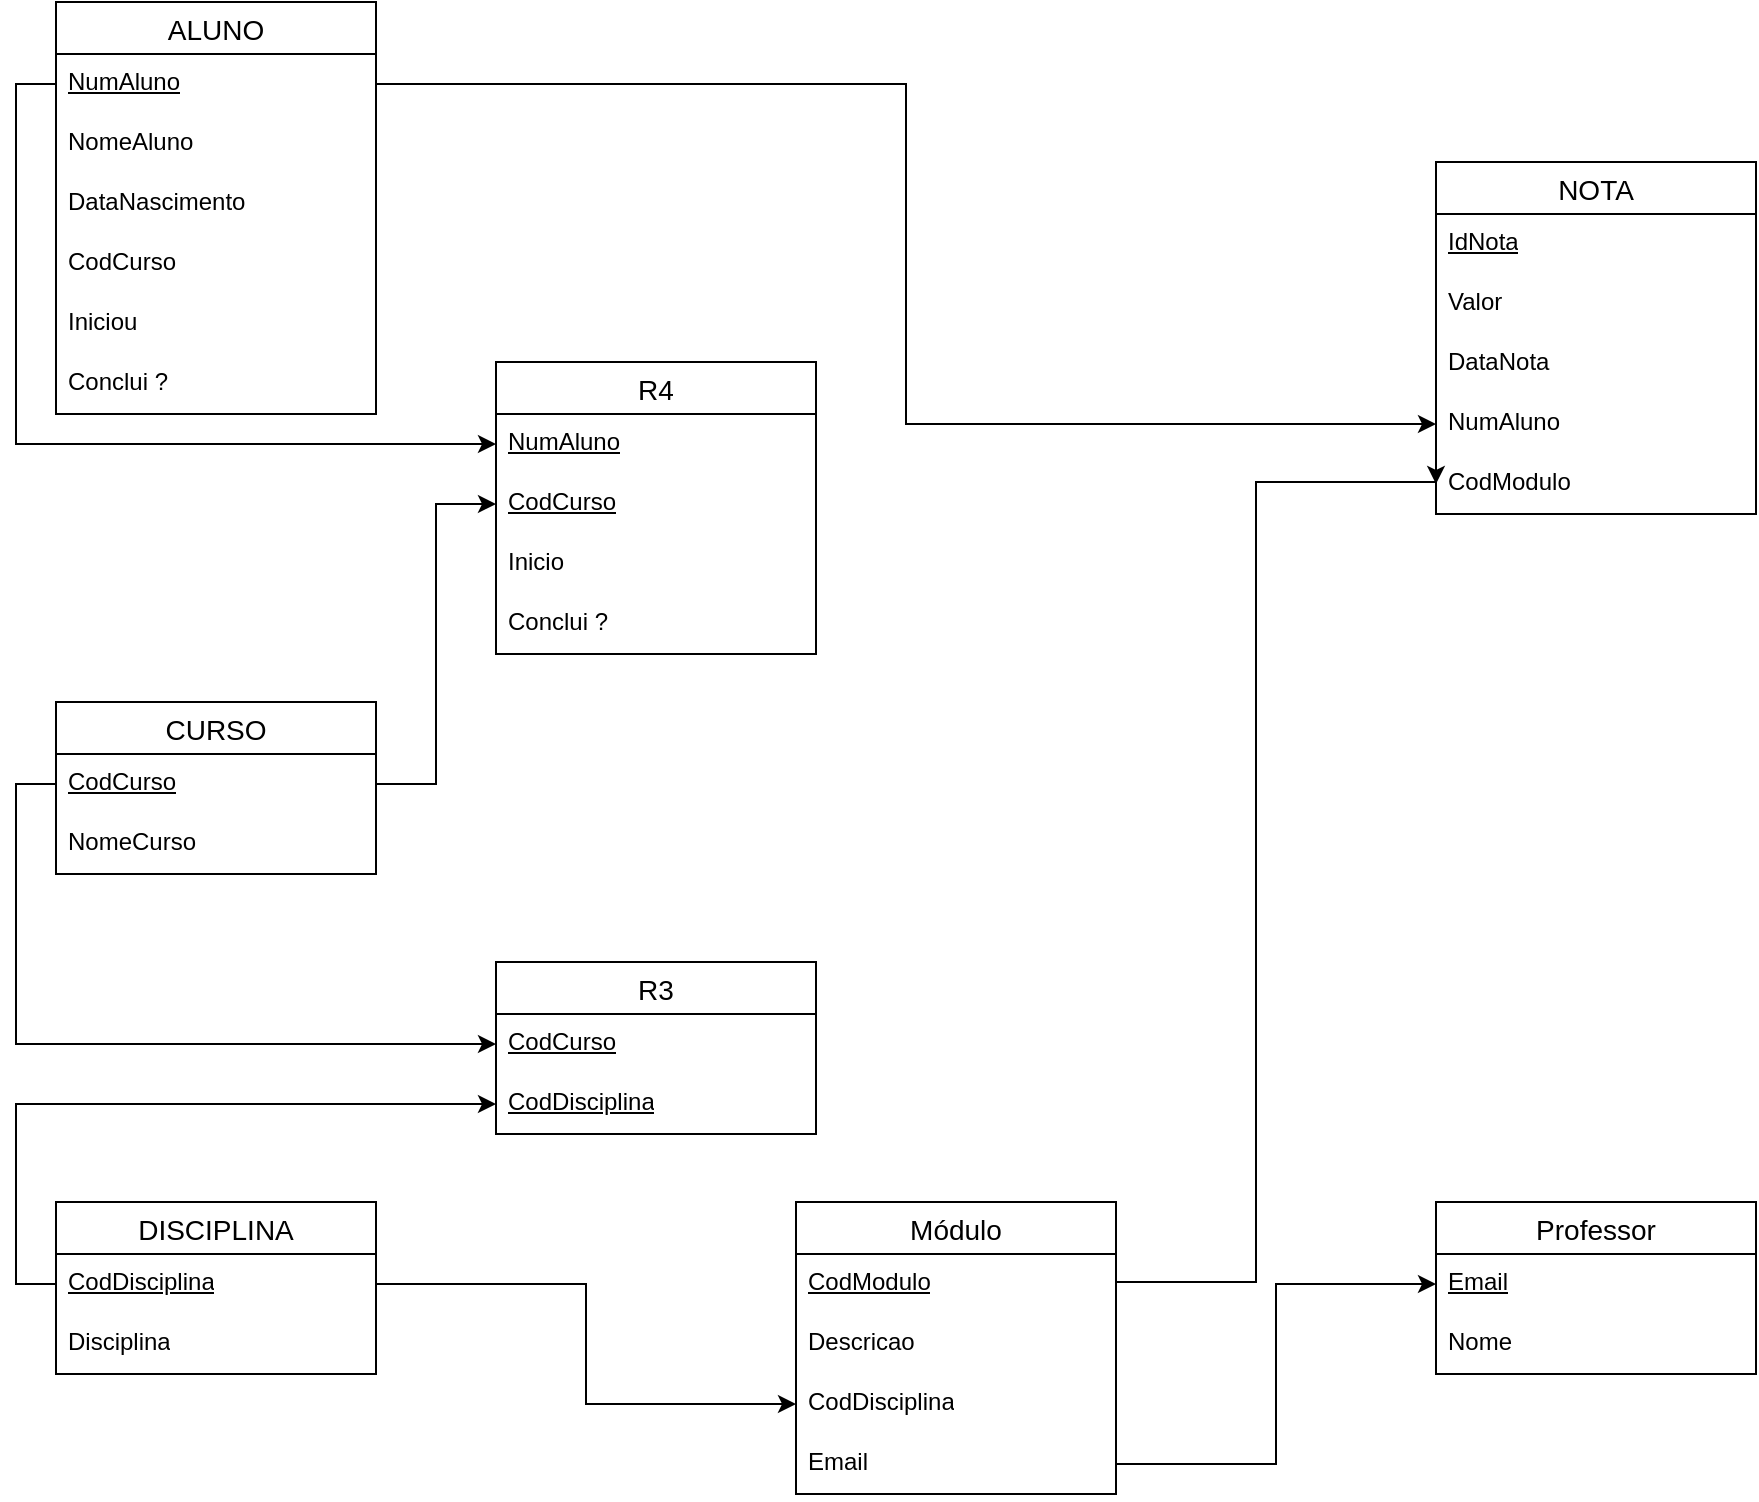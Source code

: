 <mxfile version="28.2.7">
  <diagram name="Página-1" id="A6n5JDDYzOPnxegpFU5k">
    <mxGraphModel dx="1395" dy="888" grid="1" gridSize="10" guides="1" tooltips="1" connect="1" arrows="1" fold="1" page="1" pageScale="1" pageWidth="1654" pageHeight="2336" math="0" shadow="0">
      <root>
        <mxCell id="0" />
        <mxCell id="1" parent="0" />
        <mxCell id="0zHKfu0G6Xp3d1IrbirY-1" value="ALUNO" style="swimlane;fontStyle=0;childLayout=stackLayout;horizontal=1;startSize=26;horizontalStack=0;resizeParent=1;resizeParentMax=0;resizeLast=0;collapsible=1;marginBottom=0;align=center;fontSize=14;" parent="1" vertex="1">
          <mxGeometry x="130" y="30" width="160" height="206" as="geometry" />
        </mxCell>
        <mxCell id="0zHKfu0G6Xp3d1IrbirY-2" value="NumAluno" style="text;strokeColor=none;fillColor=none;spacingLeft=4;spacingRight=4;overflow=hidden;rotatable=0;points=[[0,0.5],[1,0.5]];portConstraint=eastwest;fontSize=12;whiteSpace=wrap;html=1;fontStyle=4" parent="0zHKfu0G6Xp3d1IrbirY-1" vertex="1">
          <mxGeometry y="26" width="160" height="30" as="geometry" />
        </mxCell>
        <mxCell id="0zHKfu0G6Xp3d1IrbirY-3" value="NomeAluno" style="text;strokeColor=none;fillColor=none;spacingLeft=4;spacingRight=4;overflow=hidden;rotatable=0;points=[[0,0.5],[1,0.5]];portConstraint=eastwest;fontSize=12;whiteSpace=wrap;html=1;" parent="0zHKfu0G6Xp3d1IrbirY-1" vertex="1">
          <mxGeometry y="56" width="160" height="30" as="geometry" />
        </mxCell>
        <mxCell id="0zHKfu0G6Xp3d1IrbirY-4" value="DataNascimento" style="text;strokeColor=none;fillColor=none;spacingLeft=4;spacingRight=4;overflow=hidden;rotatable=0;points=[[0,0.5],[1,0.5]];portConstraint=eastwest;fontSize=12;whiteSpace=wrap;html=1;" parent="0zHKfu0G6Xp3d1IrbirY-1" vertex="1">
          <mxGeometry y="86" width="160" height="30" as="geometry" />
        </mxCell>
        <mxCell id="vv0un3q1VHPZtNf84p3d-5" value="CodCurso" style="text;strokeColor=none;fillColor=none;spacingLeft=4;spacingRight=4;overflow=hidden;rotatable=0;points=[[0,0.5],[1,0.5]];portConstraint=eastwest;fontSize=12;whiteSpace=wrap;html=1;" parent="0zHKfu0G6Xp3d1IrbirY-1" vertex="1">
          <mxGeometry y="116" width="160" height="30" as="geometry" />
        </mxCell>
        <mxCell id="vv0un3q1VHPZtNf84p3d-6" value="Iniciou" style="text;strokeColor=none;fillColor=none;spacingLeft=4;spacingRight=4;overflow=hidden;rotatable=0;points=[[0,0.5],[1,0.5]];portConstraint=eastwest;fontSize=12;whiteSpace=wrap;html=1;" parent="0zHKfu0G6Xp3d1IrbirY-1" vertex="1">
          <mxGeometry y="146" width="160" height="30" as="geometry" />
        </mxCell>
        <mxCell id="vv0un3q1VHPZtNf84p3d-7" value="Conclui ?" style="text;strokeColor=none;fillColor=none;spacingLeft=4;spacingRight=4;overflow=hidden;rotatable=0;points=[[0,0.5],[1,0.5]];portConstraint=eastwest;fontSize=12;whiteSpace=wrap;html=1;" parent="0zHKfu0G6Xp3d1IrbirY-1" vertex="1">
          <mxGeometry y="176" width="160" height="30" as="geometry" />
        </mxCell>
        <mxCell id="0zHKfu0G6Xp3d1IrbirY-5" value="NOTA" style="swimlane;fontStyle=0;childLayout=stackLayout;horizontal=1;startSize=26;horizontalStack=0;resizeParent=1;resizeParentMax=0;resizeLast=0;collapsible=1;marginBottom=0;align=center;fontSize=14;" parent="1" vertex="1">
          <mxGeometry x="820" y="110" width="160" height="176" as="geometry" />
        </mxCell>
        <mxCell id="vv0un3q1VHPZtNf84p3d-3" value="IdNota" style="text;strokeColor=none;fillColor=none;spacingLeft=4;spacingRight=4;overflow=hidden;rotatable=0;points=[[0,0.5],[1,0.5]];portConstraint=eastwest;fontSize=12;whiteSpace=wrap;html=1;fontStyle=4" parent="0zHKfu0G6Xp3d1IrbirY-5" vertex="1">
          <mxGeometry y="26" width="160" height="30" as="geometry" />
        </mxCell>
        <mxCell id="0zHKfu0G6Xp3d1IrbirY-6" value="Valor" style="text;strokeColor=none;fillColor=none;spacingLeft=4;spacingRight=4;overflow=hidden;rotatable=0;points=[[0,0.5],[1,0.5]];portConstraint=eastwest;fontSize=12;whiteSpace=wrap;html=1;" parent="0zHKfu0G6Xp3d1IrbirY-5" vertex="1">
          <mxGeometry y="56" width="160" height="30" as="geometry" />
        </mxCell>
        <mxCell id="0zHKfu0G6Xp3d1IrbirY-7" value="DataNota" style="text;strokeColor=none;fillColor=none;spacingLeft=4;spacingRight=4;overflow=hidden;rotatable=0;points=[[0,0.5],[1,0.5]];portConstraint=eastwest;fontSize=12;whiteSpace=wrap;html=1;" parent="0zHKfu0G6Xp3d1IrbirY-5" vertex="1">
          <mxGeometry y="86" width="160" height="30" as="geometry" />
        </mxCell>
        <mxCell id="0zHKfu0G6Xp3d1IrbirY-8" value="NumAluno" style="text;strokeColor=none;fillColor=none;spacingLeft=4;spacingRight=4;overflow=hidden;rotatable=0;points=[[0,0.5],[1,0.5]];portConstraint=eastwest;fontSize=12;whiteSpace=wrap;html=1;" parent="0zHKfu0G6Xp3d1IrbirY-5" vertex="1">
          <mxGeometry y="116" width="160" height="30" as="geometry" />
        </mxCell>
        <mxCell id="0zHKfu0G6Xp3d1IrbirY-9" value="CodModulo" style="text;strokeColor=none;fillColor=none;spacingLeft=4;spacingRight=4;overflow=hidden;rotatable=0;points=[[0,0.5],[1,0.5]];portConstraint=eastwest;fontSize=12;whiteSpace=wrap;html=1;" parent="0zHKfu0G6Xp3d1IrbirY-5" vertex="1">
          <mxGeometry y="146" width="160" height="30" as="geometry" />
        </mxCell>
        <mxCell id="0zHKfu0G6Xp3d1IrbirY-10" style="edgeStyle=orthogonalEdgeStyle;rounded=0;orthogonalLoop=1;jettySize=auto;html=1;exitX=1;exitY=0.5;exitDx=0;exitDy=0;entryX=0;entryY=0.5;entryDx=0;entryDy=0;" parent="1" source="0zHKfu0G6Xp3d1IrbirY-12" target="0zHKfu0G6Xp3d1IrbirY-9" edge="1">
          <mxGeometry relative="1" as="geometry">
            <Array as="points">
              <mxPoint x="660" y="670" />
              <mxPoint x="730" y="670" />
              <mxPoint x="730" y="270" />
            </Array>
          </mxGeometry>
        </mxCell>
        <mxCell id="0zHKfu0G6Xp3d1IrbirY-11" value="Módulo" style="swimlane;fontStyle=0;childLayout=stackLayout;horizontal=1;startSize=26;horizontalStack=0;resizeParent=1;resizeParentMax=0;resizeLast=0;collapsible=1;marginBottom=0;align=center;fontSize=14;" parent="1" vertex="1">
          <mxGeometry x="500" y="630" width="160" height="146" as="geometry" />
        </mxCell>
        <mxCell id="0zHKfu0G6Xp3d1IrbirY-12" value="CodModulo" style="text;strokeColor=none;fillColor=none;spacingLeft=4;spacingRight=4;overflow=hidden;rotatable=0;points=[[0,0.5],[1,0.5]];portConstraint=eastwest;fontSize=12;whiteSpace=wrap;html=1;fontStyle=4" parent="0zHKfu0G6Xp3d1IrbirY-11" vertex="1">
          <mxGeometry y="26" width="160" height="30" as="geometry" />
        </mxCell>
        <mxCell id="0zHKfu0G6Xp3d1IrbirY-13" value="Descricao" style="text;strokeColor=none;fillColor=none;spacingLeft=4;spacingRight=4;overflow=hidden;rotatable=0;points=[[0,0.5],[1,0.5]];portConstraint=eastwest;fontSize=12;whiteSpace=wrap;html=1;" parent="0zHKfu0G6Xp3d1IrbirY-11" vertex="1">
          <mxGeometry y="56" width="160" height="30" as="geometry" />
        </mxCell>
        <mxCell id="vv0un3q1VHPZtNf84p3d-1" value="CodDisciplina" style="text;strokeColor=none;fillColor=none;spacingLeft=4;spacingRight=4;overflow=hidden;rotatable=0;points=[[0,0.5],[1,0.5]];portConstraint=eastwest;fontSize=12;whiteSpace=wrap;html=1;" parent="0zHKfu0G6Xp3d1IrbirY-11" vertex="1">
          <mxGeometry y="86" width="160" height="30" as="geometry" />
        </mxCell>
        <mxCell id="vv0un3q1VHPZtNf84p3d-4" value="Email" style="text;strokeColor=none;fillColor=none;spacingLeft=4;spacingRight=4;overflow=hidden;rotatable=0;points=[[0,0.5],[1,0.5]];portConstraint=eastwest;fontSize=12;whiteSpace=wrap;html=1;" parent="0zHKfu0G6Xp3d1IrbirY-11" vertex="1">
          <mxGeometry y="116" width="160" height="30" as="geometry" />
        </mxCell>
        <mxCell id="0zHKfu0G6Xp3d1IrbirY-14" value="Professor" style="swimlane;fontStyle=0;childLayout=stackLayout;horizontal=1;startSize=26;horizontalStack=0;resizeParent=1;resizeParentMax=0;resizeLast=0;collapsible=1;marginBottom=0;align=center;fontSize=14;" parent="1" vertex="1">
          <mxGeometry x="820" y="630" width="160" height="86" as="geometry" />
        </mxCell>
        <mxCell id="0zHKfu0G6Xp3d1IrbirY-15" value="Email" style="text;strokeColor=none;fillColor=none;spacingLeft=4;spacingRight=4;overflow=hidden;rotatable=0;points=[[0,0.5],[1,0.5]];portConstraint=eastwest;fontSize=12;whiteSpace=wrap;html=1;fontStyle=4" parent="0zHKfu0G6Xp3d1IrbirY-14" vertex="1">
          <mxGeometry y="26" width="160" height="30" as="geometry" />
        </mxCell>
        <mxCell id="0zHKfu0G6Xp3d1IrbirY-16" value="Nome" style="text;strokeColor=none;fillColor=none;spacingLeft=4;spacingRight=4;overflow=hidden;rotatable=0;points=[[0,0.5],[1,0.5]];portConstraint=eastwest;fontSize=12;whiteSpace=wrap;html=1;" parent="0zHKfu0G6Xp3d1IrbirY-14" vertex="1">
          <mxGeometry y="56" width="160" height="30" as="geometry" />
        </mxCell>
        <mxCell id="0zHKfu0G6Xp3d1IrbirY-17" value="DISCIPLINA" style="swimlane;fontStyle=0;childLayout=stackLayout;horizontal=1;startSize=26;horizontalStack=0;resizeParent=1;resizeParentMax=0;resizeLast=0;collapsible=1;marginBottom=0;align=center;fontSize=14;" parent="1" vertex="1">
          <mxGeometry x="130" y="630" width="160" height="86" as="geometry" />
        </mxCell>
        <mxCell id="0zHKfu0G6Xp3d1IrbirY-18" value="CodDisciplina" style="text;strokeColor=none;fillColor=none;spacingLeft=4;spacingRight=4;overflow=hidden;rotatable=0;points=[[0,0.5],[1,0.5]];portConstraint=eastwest;fontSize=12;whiteSpace=wrap;html=1;fontStyle=4" parent="0zHKfu0G6Xp3d1IrbirY-17" vertex="1">
          <mxGeometry y="26" width="160" height="30" as="geometry" />
        </mxCell>
        <mxCell id="0zHKfu0G6Xp3d1IrbirY-19" value="Disciplina" style="text;strokeColor=none;fillColor=none;spacingLeft=4;spacingRight=4;overflow=hidden;rotatable=0;points=[[0,0.5],[1,0.5]];portConstraint=eastwest;fontSize=12;whiteSpace=wrap;html=1;" parent="0zHKfu0G6Xp3d1IrbirY-17" vertex="1">
          <mxGeometry y="56" width="160" height="30" as="geometry" />
        </mxCell>
        <mxCell id="0zHKfu0G6Xp3d1IrbirY-20" value="CURSO" style="swimlane;fontStyle=0;childLayout=stackLayout;horizontal=1;startSize=26;horizontalStack=0;resizeParent=1;resizeParentMax=0;resizeLast=0;collapsible=1;marginBottom=0;align=center;fontSize=14;" parent="1" vertex="1">
          <mxGeometry x="130" y="380" width="160" height="86" as="geometry" />
        </mxCell>
        <mxCell id="0zHKfu0G6Xp3d1IrbirY-21" value="CodCurso" style="text;strokeColor=none;fillColor=none;spacingLeft=4;spacingRight=4;overflow=hidden;rotatable=0;points=[[0,0.5],[1,0.5]];portConstraint=eastwest;fontSize=12;whiteSpace=wrap;html=1;fontStyle=4" parent="0zHKfu0G6Xp3d1IrbirY-20" vertex="1">
          <mxGeometry y="26" width="160" height="30" as="geometry" />
        </mxCell>
        <mxCell id="0zHKfu0G6Xp3d1IrbirY-22" value="NomeCurso" style="text;strokeColor=none;fillColor=none;spacingLeft=4;spacingRight=4;overflow=hidden;rotatable=0;points=[[0,0.5],[1,0.5]];portConstraint=eastwest;fontSize=12;whiteSpace=wrap;html=1;" parent="0zHKfu0G6Xp3d1IrbirY-20" vertex="1">
          <mxGeometry y="56" width="160" height="30" as="geometry" />
        </mxCell>
        <mxCell id="0zHKfu0G6Xp3d1IrbirY-23" value="R3" style="swimlane;fontStyle=0;childLayout=stackLayout;horizontal=1;startSize=26;horizontalStack=0;resizeParent=1;resizeParentMax=0;resizeLast=0;collapsible=1;marginBottom=0;align=center;fontSize=14;" parent="1" vertex="1">
          <mxGeometry x="350" y="510" width="160" height="86" as="geometry" />
        </mxCell>
        <mxCell id="0zHKfu0G6Xp3d1IrbirY-24" value="CodCurso" style="text;strokeColor=none;fillColor=none;spacingLeft=4;spacingRight=4;overflow=hidden;rotatable=0;points=[[0,0.5],[1,0.5]];portConstraint=eastwest;fontSize=12;whiteSpace=wrap;html=1;fontStyle=4" parent="0zHKfu0G6Xp3d1IrbirY-23" vertex="1">
          <mxGeometry y="26" width="160" height="30" as="geometry" />
        </mxCell>
        <mxCell id="0zHKfu0G6Xp3d1IrbirY-25" value="CodDisciplina" style="text;strokeColor=none;fillColor=none;spacingLeft=4;spacingRight=4;overflow=hidden;rotatable=0;points=[[0,0.5],[1,0.5]];portConstraint=eastwest;fontSize=12;whiteSpace=wrap;html=1;fontStyle=4" parent="0zHKfu0G6Xp3d1IrbirY-23" vertex="1">
          <mxGeometry y="56" width="160" height="30" as="geometry" />
        </mxCell>
        <mxCell id="0zHKfu0G6Xp3d1IrbirY-26" value="R4" style="swimlane;fontStyle=0;childLayout=stackLayout;horizontal=1;startSize=26;horizontalStack=0;resizeParent=1;resizeParentMax=0;resizeLast=0;collapsible=1;marginBottom=0;align=center;fontSize=14;" parent="1" vertex="1">
          <mxGeometry x="350" y="210" width="160" height="146" as="geometry" />
        </mxCell>
        <mxCell id="0zHKfu0G6Xp3d1IrbirY-27" value="NumAluno" style="text;strokeColor=none;fillColor=none;spacingLeft=4;spacingRight=4;overflow=hidden;rotatable=0;points=[[0,0.5],[1,0.5]];portConstraint=eastwest;fontSize=12;whiteSpace=wrap;html=1;fontStyle=4" parent="0zHKfu0G6Xp3d1IrbirY-26" vertex="1">
          <mxGeometry y="26" width="160" height="30" as="geometry" />
        </mxCell>
        <mxCell id="0zHKfu0G6Xp3d1IrbirY-28" value="CodCurso" style="text;strokeColor=none;fillColor=none;spacingLeft=4;spacingRight=4;overflow=hidden;rotatable=0;points=[[0,0.5],[1,0.5]];portConstraint=eastwest;fontSize=12;whiteSpace=wrap;html=1;fontStyle=4" parent="0zHKfu0G6Xp3d1IrbirY-26" vertex="1">
          <mxGeometry y="56" width="160" height="30" as="geometry" />
        </mxCell>
        <mxCell id="0zHKfu0G6Xp3d1IrbirY-29" value="Inicio" style="text;strokeColor=none;fillColor=none;spacingLeft=4;spacingRight=4;overflow=hidden;rotatable=0;points=[[0,0.5],[1,0.5]];portConstraint=eastwest;fontSize=12;whiteSpace=wrap;html=1;" parent="0zHKfu0G6Xp3d1IrbirY-26" vertex="1">
          <mxGeometry y="86" width="160" height="30" as="geometry" />
        </mxCell>
        <mxCell id="0zHKfu0G6Xp3d1IrbirY-30" value="Conclui ?" style="text;strokeColor=none;fillColor=none;spacingLeft=4;spacingRight=4;overflow=hidden;rotatable=0;points=[[0,0.5],[1,0.5]];portConstraint=eastwest;fontSize=12;whiteSpace=wrap;html=1;" parent="0zHKfu0G6Xp3d1IrbirY-26" vertex="1">
          <mxGeometry y="116" width="160" height="30" as="geometry" />
        </mxCell>
        <mxCell id="0zHKfu0G6Xp3d1IrbirY-31" style="edgeStyle=orthogonalEdgeStyle;rounded=0;orthogonalLoop=1;jettySize=auto;html=1;exitX=1;exitY=0.5;exitDx=0;exitDy=0;entryX=0;entryY=0.5;entryDx=0;entryDy=0;" parent="1" source="0zHKfu0G6Xp3d1IrbirY-21" target="0zHKfu0G6Xp3d1IrbirY-28" edge="1">
          <mxGeometry relative="1" as="geometry" />
        </mxCell>
        <mxCell id="0zHKfu0G6Xp3d1IrbirY-33" style="edgeStyle=orthogonalEdgeStyle;rounded=0;orthogonalLoop=1;jettySize=auto;html=1;exitX=1;exitY=0.5;exitDx=0;exitDy=0;entryX=0;entryY=0.5;entryDx=0;entryDy=0;" parent="1" source="vv0un3q1VHPZtNf84p3d-4" target="0zHKfu0G6Xp3d1IrbirY-15" edge="1">
          <mxGeometry relative="1" as="geometry" />
        </mxCell>
        <mxCell id="0zHKfu0G6Xp3d1IrbirY-34" style="edgeStyle=orthogonalEdgeStyle;rounded=0;orthogonalLoop=1;jettySize=auto;html=1;exitX=0;exitY=0.5;exitDx=0;exitDy=0;entryX=0;entryY=0.5;entryDx=0;entryDy=0;" parent="1" source="0zHKfu0G6Xp3d1IrbirY-21" target="0zHKfu0G6Xp3d1IrbirY-24" edge="1">
          <mxGeometry relative="1" as="geometry" />
        </mxCell>
        <mxCell id="0zHKfu0G6Xp3d1IrbirY-35" style="edgeStyle=orthogonalEdgeStyle;rounded=0;orthogonalLoop=1;jettySize=auto;html=1;exitX=0;exitY=0.5;exitDx=0;exitDy=0;entryX=0;entryY=0.5;entryDx=0;entryDy=0;" parent="1" source="0zHKfu0G6Xp3d1IrbirY-2" target="0zHKfu0G6Xp3d1IrbirY-27" edge="1">
          <mxGeometry relative="1" as="geometry" />
        </mxCell>
        <mxCell id="0zHKfu0G6Xp3d1IrbirY-36" style="edgeStyle=orthogonalEdgeStyle;rounded=0;orthogonalLoop=1;jettySize=auto;html=1;exitX=1;exitY=0.5;exitDx=0;exitDy=0;entryX=0;entryY=0.5;entryDx=0;entryDy=0;" parent="1" source="0zHKfu0G6Xp3d1IrbirY-2" target="0zHKfu0G6Xp3d1IrbirY-8" edge="1">
          <mxGeometry relative="1" as="geometry" />
        </mxCell>
        <mxCell id="0zHKfu0G6Xp3d1IrbirY-37" style="edgeStyle=orthogonalEdgeStyle;rounded=0;orthogonalLoop=1;jettySize=auto;html=1;exitX=0;exitY=0.5;exitDx=0;exitDy=0;entryX=0;entryY=0.5;entryDx=0;entryDy=0;" parent="1" source="0zHKfu0G6Xp3d1IrbirY-18" target="0zHKfu0G6Xp3d1IrbirY-25" edge="1">
          <mxGeometry relative="1" as="geometry" />
        </mxCell>
        <mxCell id="vv0un3q1VHPZtNf84p3d-2" style="edgeStyle=orthogonalEdgeStyle;rounded=0;orthogonalLoop=1;jettySize=auto;html=1;exitX=1;exitY=0.5;exitDx=0;exitDy=0;entryX=0;entryY=0.5;entryDx=0;entryDy=0;" parent="1" source="0zHKfu0G6Xp3d1IrbirY-18" target="vv0un3q1VHPZtNf84p3d-1" edge="1">
          <mxGeometry relative="1" as="geometry" />
        </mxCell>
      </root>
    </mxGraphModel>
  </diagram>
</mxfile>
